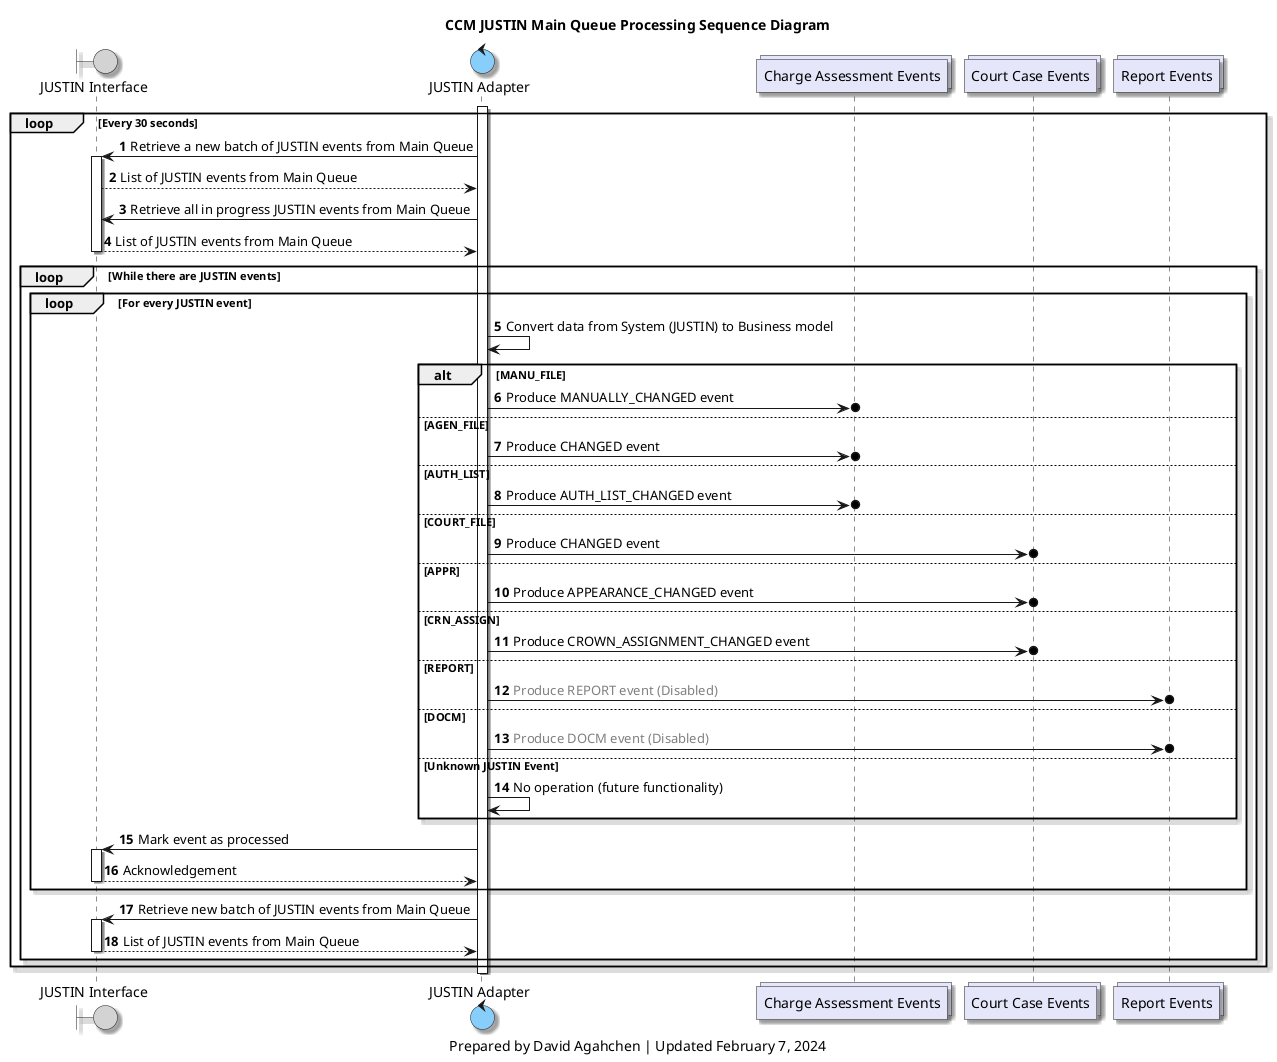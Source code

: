 @startuml
'hide footbox

skinparam Shadowing true
skinparam CollectionsBackgroundColor Lavender
skinparam ControlBackgroundColor LightSkyBlue
skinparam BoundaryBackgroundColor LightGrey

/' 
Available colours
https://plantuml-documentation.readthedocs.io/en/latest/formatting/color-names.html
'/

boundary j_interface as "JUSTIN Interface"
control j_adapter as "JUSTIN Adapter"
collections charge_assessments_topic as "Charge Assessment Events"
collections court_cases_topic as "Court Case Events"
collections reports_topic as "Report Events"

title
CCM JUSTIN Main Queue Processing Sequence Diagram
end title

autonumber

activate j_adapter

loop Every 30 seconds
    j_adapter-> j_interface: Retrieve a new batch of JUSTIN events from Main Queue
    activate j_interface
    j_interface --> j_adapter: List of JUSTIN events from Main Queue
    j_adapter-> j_interface: Retrieve all in progress JUSTIN events from Main Queue
    j_interface --> j_adapter: List of JUSTIN events from Main Queue
    deactivate j_interface

    loop While there are JUSTIN events
        loop For every JUSTIN event
            j_adapter -> j_adapter: Convert data from System (JUSTIN) to Business model
            alt MANU_FILE
                j_adapter ->o charge_assessments_topic: Produce MANUALLY_CHANGED event
            else AGEN_FILE
                j_adapter ->o charge_assessments_topic: Produce CHANGED event
            else AUTH_LIST
                j_adapter ->o charge_assessments_topic: Produce AUTH_LIST_CHANGED event
            else COURT_FILE
                j_adapter ->o court_cases_topic: Produce CHANGED event
            else APPR
                j_adapter ->o court_cases_topic: Produce APPEARANCE_CHANGED event
            else CRN_ASSIGN
                j_adapter ->o court_cases_topic: Produce CROWN_ASSIGNMENT_CHANGED event
            else REPORT
                j_adapter ->o reports_topic: <font color=grey>Produce REPORT event (Disabled)</font>
            else DOCM
                j_adapter ->o reports_topic: <font color=grey>Produce DOCM event (Disabled)</font>
            else Unknown JUSTIN Event
                j_adapter -> j_adapter: No operation (future functionality)
            end
            j_adapter -> j_interface: Mark event as processed
            activate j_interface
            j_interface --> j_adapter: Acknowledgement
            deactivate j_interface
        end

        j_adapter-> j_interface: Retrieve new batch of JUSTIN events from Main Queue
        activate j_interface
        j_interface --> j_adapter: List of JUSTIN events from Main Queue
        deactivate j_interface
    end
end

deactivate j_adapter

caption
Prepared by David Agahchen | Updated February 7, 2024
end caption
@enduml